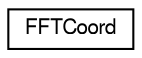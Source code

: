 digraph "Graphical Class Hierarchy"
{
  edge [fontname="FreeSans",fontsize="10",labelfontname="FreeSans",labelfontsize="10"];
  node [fontname="FreeSans",fontsize="10",shape=record];
  rankdir="LR";
  Node1 [label="FFTCoord",height=0.2,width=0.4,color="black", fillcolor="white", style="filled",URL="$struct_f_f_t_coord.html"];
}
